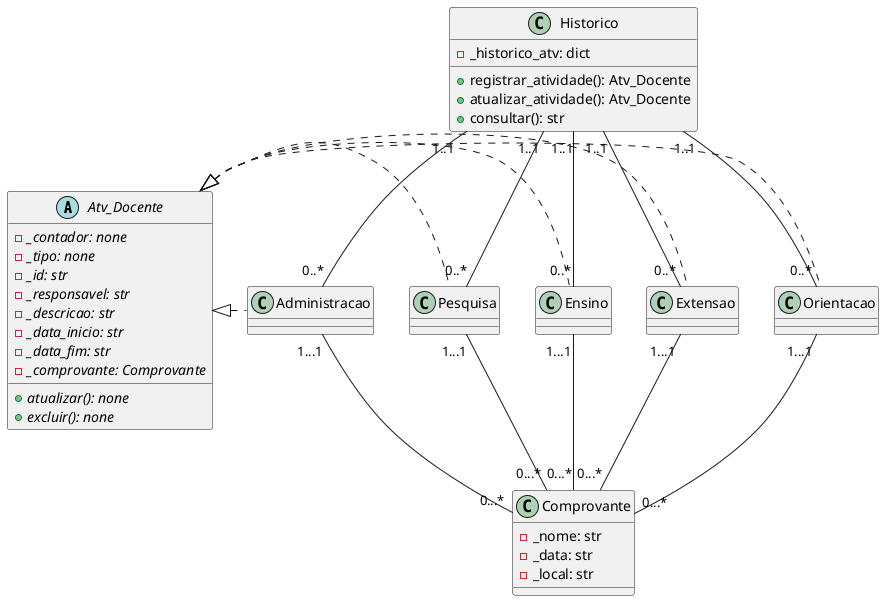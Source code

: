 @startuml WebAgenda

abstract class Atv_Docente
{
    - {abstract} _contador: none
    - {abstract} _tipo: none
    - {abstract} _id: str
    - {abstract} _responsavel: str
    - {abstract} _descricao: str
    - {abstract} _data_inicio: str
    - {abstract} _data_fim: str
    - {abstract} _comprovante: Comprovante
    + {abstract} atualizar(): none 
    + {abstract} excluir(): none
}


class Comprovante
{
    - _nome: str
    - _data: str
    - _local: str
}

class Historico
{
    - _historico_atv: dict
    + registrar_atividade(): Atv_Docente
    + atualizar_atividade(): Atv_Docente
    + consultar(): str
}

class Orientacao
{

}

Orientacao "1...1" -- "0...*" Comprovante
Orientacao .left.|> Atv_Docente
Orientacao "0..*" -up- "1..1" Historico

class Extensao 
{

}

Extensao .left.|> Atv_Docente
Extensao "0..*" -up- "1..1" Historico
Extensao "1...1" -- "0...*" Comprovante

class Ensino 
{

}

Ensino .left.|> Atv_Docente
Ensino "0..*" -up- "1..1" Historico
Ensino "1...1" -- "0...*" Comprovante

class Pesquisa 
{

}

Pesquisa .left.|> Atv_Docente
Pesquisa "0..*" -up- "1..1" Historico
Pesquisa "1...1" -- "0...*" Comprovante

class Administracao 
{

}

Administracao .left.|> Atv_Docente
Administracao "0..*" -up- "1..1" Historico
Administracao "1...1" -- "0...*" Comprovante
